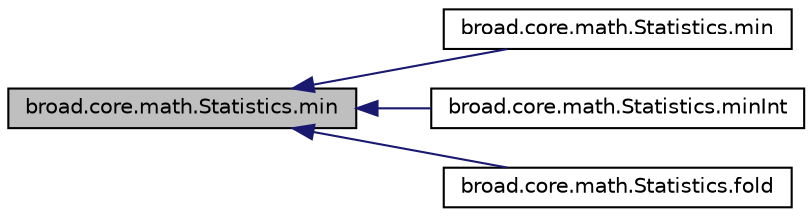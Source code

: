digraph "broad.core.math.Statistics.min"
{
  edge [fontname="Helvetica",fontsize="10",labelfontname="Helvetica",labelfontsize="10"];
  node [fontname="Helvetica",fontsize="10",shape=record];
  rankdir="LR";
  Node1 [label="broad.core.math.Statistics.min",height=0.2,width=0.4,color="black", fillcolor="grey75", style="filled" fontcolor="black"];
  Node1 -> Node2 [dir="back",color="midnightblue",fontsize="10",style="solid"];
  Node2 [label="broad.core.math.Statistics.min",height=0.2,width=0.4,color="black", fillcolor="white", style="filled",URL="$classbroad_1_1core_1_1math_1_1_statistics.html#aeb09842c802c009c825df1a0d9395d18"];
  Node1 -> Node3 [dir="back",color="midnightblue",fontsize="10",style="solid"];
  Node3 [label="broad.core.math.Statistics.minInt",height=0.2,width=0.4,color="black", fillcolor="white", style="filled",URL="$classbroad_1_1core_1_1math_1_1_statistics.html#a725a0ee05b58170f99a60a987a0ee857"];
  Node1 -> Node4 [dir="back",color="midnightblue",fontsize="10",style="solid"];
  Node4 [label="broad.core.math.Statistics.fold",height=0.2,width=0.4,color="black", fillcolor="white", style="filled",URL="$classbroad_1_1core_1_1math_1_1_statistics.html#a6fedeb1fa99e534577558e9e6c8ed2f4"];
}
